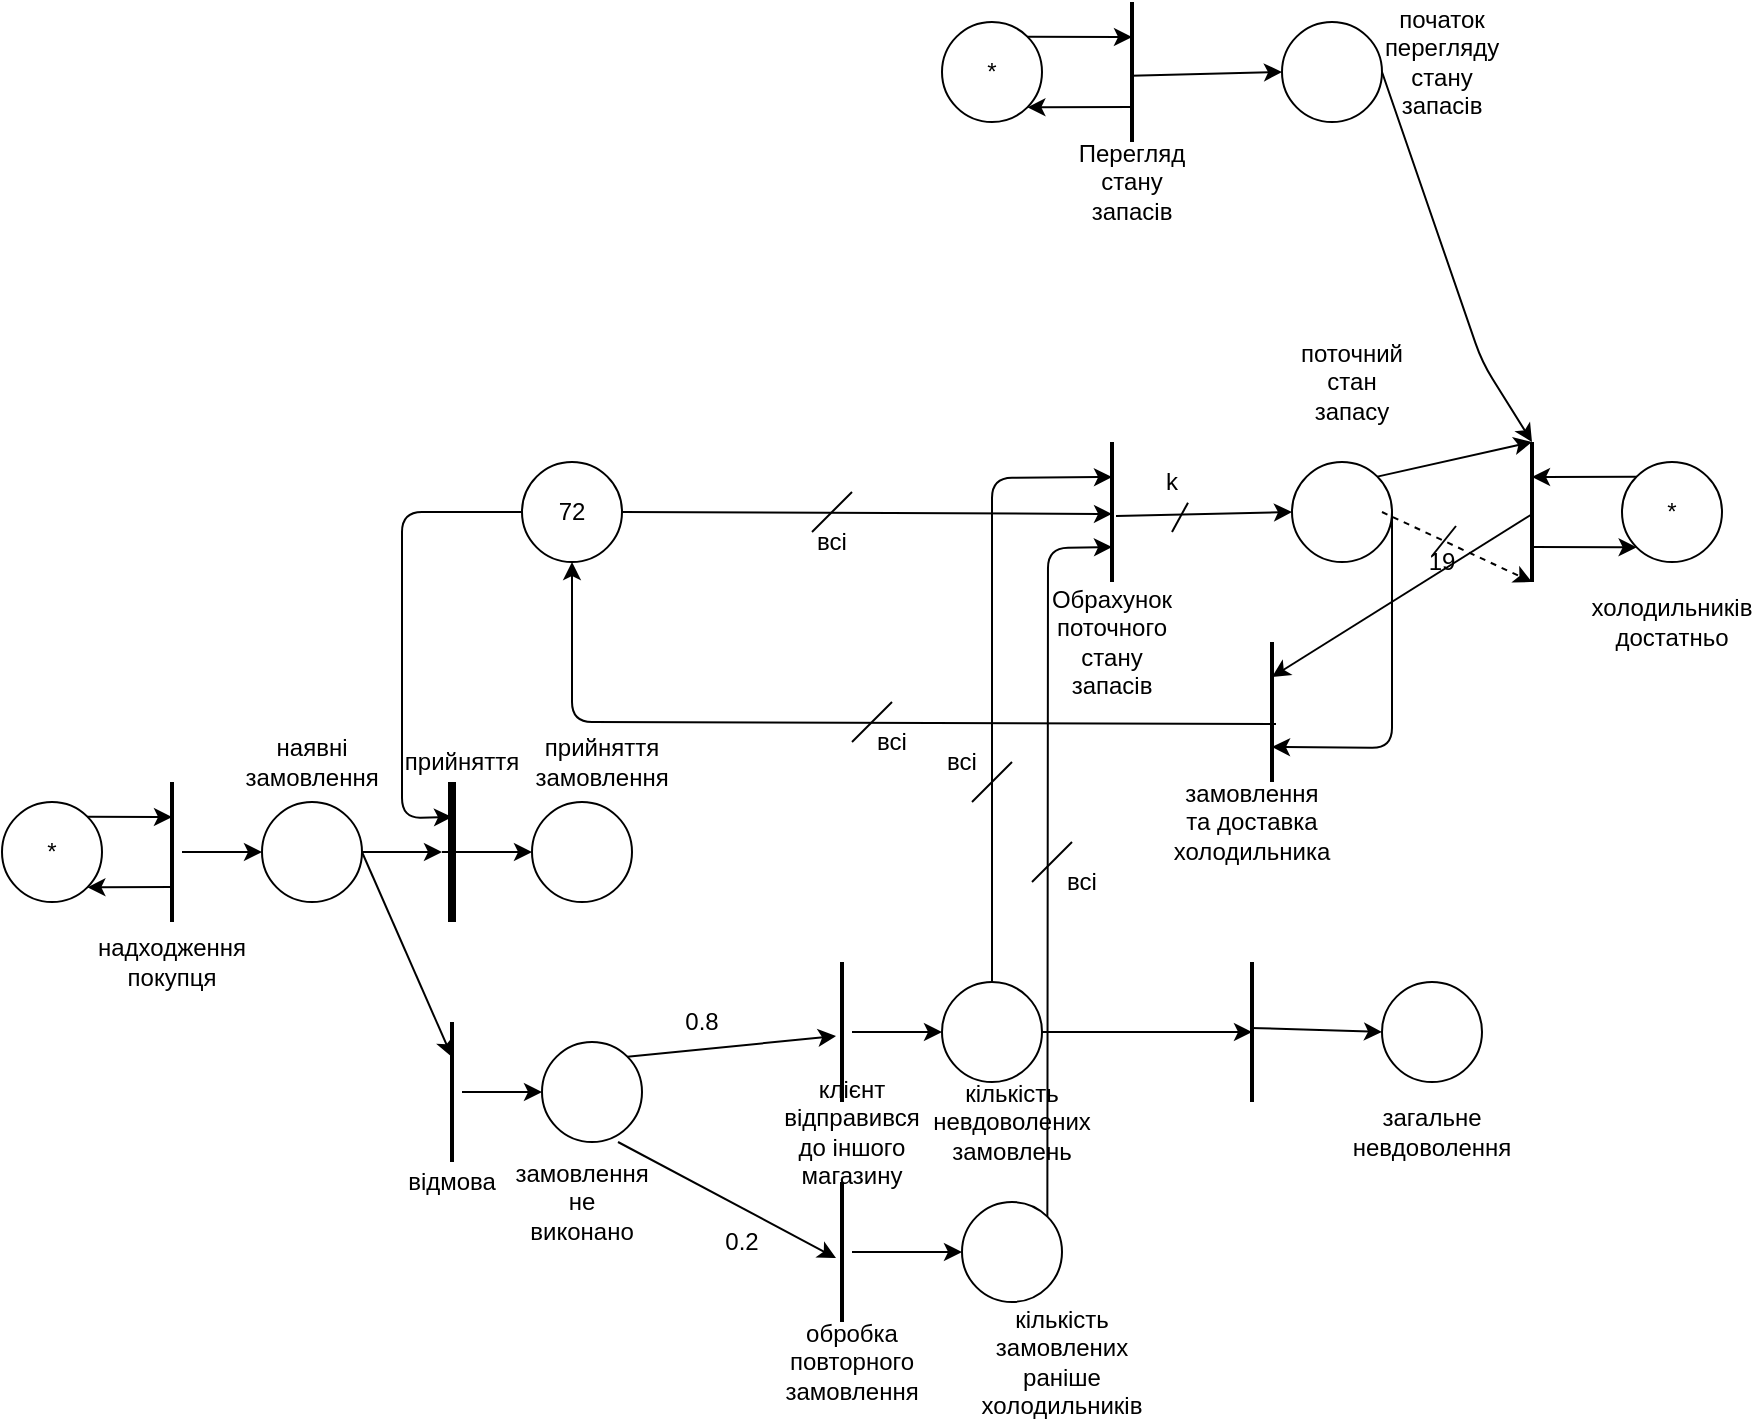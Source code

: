 <mxfile version="13.8.3" type="device"><diagram id="ny2dwYW43ycup7e7uSlZ" name="Page-1"><mxGraphModel dx="1422" dy="1874" grid="1" gridSize="10" guides="1" tooltips="1" connect="1" arrows="1" fold="1" page="1" pageScale="1" pageWidth="850" pageHeight="1100" math="0" shadow="0"><root><mxCell id="0"/><mxCell id="1" parent="0"/><mxCell id="xx9q5WLrIC7mwPdNKpcT-2" value="*" style="ellipse;whiteSpace=wrap;html=1;aspect=fixed;" parent="1" vertex="1"><mxGeometry x="10" y="-280" width="50" height="50" as="geometry"/></mxCell><mxCell id="xx9q5WLrIC7mwPdNKpcT-3" value="" style="line;strokeWidth=2;direction=south;html=1;" parent="1" vertex="1"><mxGeometry x="90" y="-290" width="10" height="70" as="geometry"/></mxCell><mxCell id="xx9q5WLrIC7mwPdNKpcT-4" value="" style="endArrow=classic;html=1;exitX=1;exitY=0;exitDx=0;exitDy=0;entryX=0.25;entryY=0.5;entryDx=0;entryDy=0;entryPerimeter=0;" parent="1" source="xx9q5WLrIC7mwPdNKpcT-2" target="xx9q5WLrIC7mwPdNKpcT-3" edge="1"><mxGeometry width="50" height="50" relative="1" as="geometry"><mxPoint x="400" y="50" as="sourcePoint"/><mxPoint x="450" as="targetPoint"/></mxGeometry></mxCell><mxCell id="xx9q5WLrIC7mwPdNKpcT-5" value="" style="endArrow=classic;html=1;exitX=0.75;exitY=0.5;exitDx=0;exitDy=0;exitPerimeter=0;entryX=1;entryY=1;entryDx=0;entryDy=0;" parent="1" source="xx9q5WLrIC7mwPdNKpcT-3" target="xx9q5WLrIC7mwPdNKpcT-2" edge="1"><mxGeometry width="50" height="50" relative="1" as="geometry"><mxPoint x="400" y="50" as="sourcePoint"/><mxPoint x="450" as="targetPoint"/></mxGeometry></mxCell><mxCell id="xx9q5WLrIC7mwPdNKpcT-6" value="" style="ellipse;whiteSpace=wrap;html=1;aspect=fixed;" parent="1" vertex="1"><mxGeometry x="140" y="-280" width="50" height="50" as="geometry"/></mxCell><mxCell id="xx9q5WLrIC7mwPdNKpcT-7" value="" style="ellipse;whiteSpace=wrap;html=1;aspect=fixed;" parent="1" vertex="1"><mxGeometry x="275" y="-280" width="50" height="50" as="geometry"/></mxCell><mxCell id="xx9q5WLrIC7mwPdNKpcT-8" value="" style="line;strokeWidth=4;direction=south;html=1;" parent="1" vertex="1"><mxGeometry x="230" y="-290" width="10" height="70" as="geometry"/></mxCell><mxCell id="xx9q5WLrIC7mwPdNKpcT-36" value="" style="edgeStyle=orthogonalEdgeStyle;rounded=0;orthogonalLoop=1;jettySize=auto;html=1;" parent="1" source="xx9q5WLrIC7mwPdNKpcT-10" target="xx9q5WLrIC7mwPdNKpcT-11" edge="1"><mxGeometry relative="1" as="geometry"/></mxCell><mxCell id="xx9q5WLrIC7mwPdNKpcT-10" value="" style="line;strokeWidth=2;direction=south;html=1;" parent="1" vertex="1"><mxGeometry x="230" y="-170" width="10" height="70" as="geometry"/></mxCell><mxCell id="xx9q5WLrIC7mwPdNKpcT-11" value="" style="ellipse;whiteSpace=wrap;html=1;aspect=fixed;" parent="1" vertex="1"><mxGeometry x="280" y="-160" width="50" height="50" as="geometry"/></mxCell><mxCell id="xx9q5WLrIC7mwPdNKpcT-42" value="" style="edgeStyle=orthogonalEdgeStyle;rounded=0;orthogonalLoop=1;jettySize=auto;html=1;" parent="1" source="xx9q5WLrIC7mwPdNKpcT-13" target="xx9q5WLrIC7mwPdNKpcT-15" edge="1"><mxGeometry relative="1" as="geometry"/></mxCell><mxCell id="xx9q5WLrIC7mwPdNKpcT-13" value="" style="line;strokeWidth=2;direction=south;html=1;" parent="1" vertex="1"><mxGeometry x="425" y="-200" width="10" height="70" as="geometry"/></mxCell><mxCell id="xx9q5WLrIC7mwPdNKpcT-43" value="" style="edgeStyle=orthogonalEdgeStyle;rounded=0;orthogonalLoop=1;jettySize=auto;html=1;" parent="1" source="xx9q5WLrIC7mwPdNKpcT-14" target="xx9q5WLrIC7mwPdNKpcT-16" edge="1"><mxGeometry relative="1" as="geometry"/></mxCell><mxCell id="xx9q5WLrIC7mwPdNKpcT-14" value="" style="line;strokeWidth=2;direction=south;html=1;" parent="1" vertex="1"><mxGeometry x="425" y="-90" width="10" height="70" as="geometry"/></mxCell><mxCell id="xx9q5WLrIC7mwPdNKpcT-15" value="" style="ellipse;whiteSpace=wrap;html=1;aspect=fixed;" parent="1" vertex="1"><mxGeometry x="480" y="-190" width="50" height="50" as="geometry"/></mxCell><mxCell id="xx9q5WLrIC7mwPdNKpcT-16" value="" style="ellipse;whiteSpace=wrap;html=1;aspect=fixed;" parent="1" vertex="1"><mxGeometry x="490" y="-80" width="50" height="50" as="geometry"/></mxCell><mxCell id="xx9q5WLrIC7mwPdNKpcT-25" value="72" style="ellipse;whiteSpace=wrap;html=1;aspect=fixed;" parent="1" vertex="1"><mxGeometry x="270" y="-450" width="50" height="50" as="geometry"/></mxCell><mxCell id="xx9q5WLrIC7mwPdNKpcT-30" value="" style="endArrow=classic;html=1;entryX=0;entryY=0.5;entryDx=0;entryDy=0;" parent="1" source="xx9q5WLrIC7mwPdNKpcT-3" target="xx9q5WLrIC7mwPdNKpcT-6" edge="1"><mxGeometry width="50" height="50" relative="1" as="geometry"><mxPoint x="300" y="-190" as="sourcePoint"/><mxPoint x="350" y="-240" as="targetPoint"/></mxGeometry></mxCell><mxCell id="xx9q5WLrIC7mwPdNKpcT-31" value="" style="endArrow=classic;html=1;exitX=1;exitY=0.5;exitDx=0;exitDy=0;" parent="1" source="xx9q5WLrIC7mwPdNKpcT-6" target="xx9q5WLrIC7mwPdNKpcT-8" edge="1"><mxGeometry width="50" height="50" relative="1" as="geometry"><mxPoint x="300" y="-190" as="sourcePoint"/><mxPoint x="350" y="-240" as="targetPoint"/></mxGeometry></mxCell><mxCell id="xx9q5WLrIC7mwPdNKpcT-32" value="" style="endArrow=classic;html=1;entryX=0;entryY=0.5;entryDx=0;entryDy=0;" parent="1" target="xx9q5WLrIC7mwPdNKpcT-7" edge="1"><mxGeometry width="50" height="50" relative="1" as="geometry"><mxPoint x="230" y="-255" as="sourcePoint"/><mxPoint x="350" y="-240" as="targetPoint"/></mxGeometry></mxCell><mxCell id="xx9q5WLrIC7mwPdNKpcT-34" value="" style="endArrow=classic;html=1;exitX=1;exitY=0.5;exitDx=0;exitDy=0;entryX=0.25;entryY=0.5;entryDx=0;entryDy=0;entryPerimeter=0;" parent="1" source="xx9q5WLrIC7mwPdNKpcT-6" target="xx9q5WLrIC7mwPdNKpcT-10" edge="1"><mxGeometry width="50" height="50" relative="1" as="geometry"><mxPoint x="300" y="-190" as="sourcePoint"/><mxPoint x="350" y="-240" as="targetPoint"/></mxGeometry></mxCell><mxCell id="xx9q5WLrIC7mwPdNKpcT-40" value="" style="endArrow=classic;html=1;entryX=0.543;entryY=0.8;entryDx=0;entryDy=0;entryPerimeter=0;" parent="1" target="xx9q5WLrIC7mwPdNKpcT-14" edge="1"><mxGeometry width="50" height="50" relative="1" as="geometry"><mxPoint x="318" y="-110" as="sourcePoint"/><mxPoint x="350" y="-240" as="targetPoint"/></mxGeometry></mxCell><mxCell id="xx9q5WLrIC7mwPdNKpcT-41" value="" style="endArrow=classic;html=1;exitX=1;exitY=0;exitDx=0;exitDy=0;entryX=0.529;entryY=0.8;entryDx=0;entryDy=0;entryPerimeter=0;" parent="1" source="xx9q5WLrIC7mwPdNKpcT-11" target="xx9q5WLrIC7mwPdNKpcT-13" edge="1"><mxGeometry width="50" height="50" relative="1" as="geometry"><mxPoint x="300" y="-190" as="sourcePoint"/><mxPoint x="350" y="-240" as="targetPoint"/></mxGeometry></mxCell><mxCell id="xx9q5WLrIC7mwPdNKpcT-61" value="" style="endArrow=classic;html=1;exitX=0;exitY=0.5;exitDx=0;exitDy=0;entryX=0.25;entryY=0.5;entryDx=0;entryDy=0;entryPerimeter=0;" parent="1" source="xx9q5WLrIC7mwPdNKpcT-25" target="xx9q5WLrIC7mwPdNKpcT-8" edge="1"><mxGeometry width="50" height="50" relative="1" as="geometry"><mxPoint x="340" y="-340" as="sourcePoint"/><mxPoint x="210" y="-280" as="targetPoint"/><Array as="points"><mxPoint x="210" y="-425"/><mxPoint x="210" y="-272"/></Array></mxGeometry></mxCell><mxCell id="xx9q5WLrIC7mwPdNKpcT-74" value="надходження покупця" style="text;html=1;strokeColor=none;fillColor=none;align=center;verticalAlign=middle;whiteSpace=wrap;rounded=0;" parent="1" vertex="1"><mxGeometry x="75" y="-210" width="40" height="20" as="geometry"/></mxCell><mxCell id="xx9q5WLrIC7mwPdNKpcT-75" value="наявні замовлення" style="text;html=1;strokeColor=none;fillColor=none;align=center;verticalAlign=middle;whiteSpace=wrap;rounded=0;" parent="1" vertex="1"><mxGeometry x="145" y="-310" width="40" height="20" as="geometry"/></mxCell><mxCell id="xx9q5WLrIC7mwPdNKpcT-76" value="прийняття" style="text;html=1;strokeColor=none;fillColor=none;align=center;verticalAlign=middle;whiteSpace=wrap;rounded=0;" parent="1" vertex="1"><mxGeometry x="220" y="-310" width="40" height="20" as="geometry"/></mxCell><mxCell id="xx9q5WLrIC7mwPdNKpcT-77" value="відмова" style="text;html=1;strokeColor=none;fillColor=none;align=center;verticalAlign=middle;whiteSpace=wrap;rounded=0;" parent="1" vertex="1"><mxGeometry x="215" y="-100" width="40" height="20" as="geometry"/></mxCell><mxCell id="xx9q5WLrIC7mwPdNKpcT-78" value="прийняття замовлення" style="text;html=1;strokeColor=none;fillColor=none;align=center;verticalAlign=middle;whiteSpace=wrap;rounded=0;" parent="1" vertex="1"><mxGeometry x="290" y="-310" width="40" height="20" as="geometry"/></mxCell><mxCell id="xx9q5WLrIC7mwPdNKpcT-79" value="" style="ellipse;whiteSpace=wrap;html=1;aspect=fixed;" parent="1" vertex="1"><mxGeometry x="700" y="-190" width="50" height="50" as="geometry"/></mxCell><mxCell id="xx9q5WLrIC7mwPdNKpcT-81" value="замовлення не виконано" style="text;html=1;strokeColor=none;fillColor=none;align=center;verticalAlign=middle;whiteSpace=wrap;rounded=0;" parent="1" vertex="1"><mxGeometry x="280" y="-90" width="40" height="20" as="geometry"/></mxCell><mxCell id="xx9q5WLrIC7mwPdNKpcT-82" value="0.8" style="text;html=1;strokeColor=none;fillColor=none;align=center;verticalAlign=middle;whiteSpace=wrap;rounded=0;" parent="1" vertex="1"><mxGeometry x="340" y="-180" width="40" height="20" as="geometry"/></mxCell><mxCell id="xx9q5WLrIC7mwPdNKpcT-83" value="0.2" style="text;html=1;strokeColor=none;fillColor=none;align=center;verticalAlign=middle;whiteSpace=wrap;rounded=0;" parent="1" vertex="1"><mxGeometry x="360" y="-70" width="40" height="20" as="geometry"/></mxCell><mxCell id="xx9q5WLrIC7mwPdNKpcT-84" value="клієнт відправився до іншого магазину" style="text;html=1;strokeColor=none;fillColor=none;align=center;verticalAlign=middle;whiteSpace=wrap;rounded=0;" parent="1" vertex="1"><mxGeometry x="415" y="-125" width="40" height="20" as="geometry"/></mxCell><mxCell id="xx9q5WLrIC7mwPdNKpcT-86" value="обробка повторного замовлення" style="text;html=1;strokeColor=none;fillColor=none;align=center;verticalAlign=middle;whiteSpace=wrap;rounded=0;" parent="1" vertex="1"><mxGeometry x="415" y="-10" width="40" height="20" as="geometry"/></mxCell><mxCell id="xx9q5WLrIC7mwPdNKpcT-87" value="кількість замовлених раніше холодильників" style="text;html=1;strokeColor=none;fillColor=none;align=center;verticalAlign=middle;whiteSpace=wrap;rounded=0;" parent="1" vertex="1"><mxGeometry x="520" y="-10" width="40" height="20" as="geometry"/></mxCell><mxCell id="xx9q5WLrIC7mwPdNKpcT-88" value="кількість невдоволених замовлень" style="text;html=1;strokeColor=none;fillColor=none;align=center;verticalAlign=middle;whiteSpace=wrap;rounded=0;" parent="1" vertex="1"><mxGeometry x="495" y="-130" width="40" height="20" as="geometry"/></mxCell><mxCell id="xx9q5WLrIC7mwPdNKpcT-115" value="загальне невдоволення" style="text;html=1;strokeColor=none;fillColor=none;align=center;verticalAlign=middle;whiteSpace=wrap;rounded=0;" parent="1" vertex="1"><mxGeometry x="705" y="-125" width="40" height="20" as="geometry"/></mxCell><mxCell id="B1LyGCOc0sa5vWPJ4AyA-2" value="" style="line;strokeWidth=2;direction=south;html=1;" vertex="1" parent="1"><mxGeometry x="630" y="-200" width="10" height="70" as="geometry"/></mxCell><mxCell id="B1LyGCOc0sa5vWPJ4AyA-3" value="" style="endArrow=classic;html=1;exitX=1;exitY=0.5;exitDx=0;exitDy=0;entryX=0.5;entryY=0.5;entryDx=0;entryDy=0;entryPerimeter=0;" edge="1" parent="1" source="xx9q5WLrIC7mwPdNKpcT-15" target="B1LyGCOc0sa5vWPJ4AyA-2"><mxGeometry width="50" height="50" relative="1" as="geometry"><mxPoint x="460" y="-150" as="sourcePoint"/><mxPoint x="510" y="-200" as="targetPoint"/></mxGeometry></mxCell><mxCell id="B1LyGCOc0sa5vWPJ4AyA-4" value="" style="endArrow=classic;html=1;exitX=0.471;exitY=0.6;exitDx=0;exitDy=0;exitPerimeter=0;entryX=0;entryY=0.5;entryDx=0;entryDy=0;" edge="1" parent="1" source="B1LyGCOc0sa5vWPJ4AyA-2" target="xx9q5WLrIC7mwPdNKpcT-79"><mxGeometry width="50" height="50" relative="1" as="geometry"><mxPoint x="460" y="-150" as="sourcePoint"/><mxPoint x="510" y="-200" as="targetPoint"/></mxGeometry></mxCell><mxCell id="B1LyGCOc0sa5vWPJ4AyA-5" value="" style="line;strokeWidth=2;direction=south;html=1;" vertex="1" parent="1"><mxGeometry x="560" y="-460" width="10" height="70" as="geometry"/></mxCell><mxCell id="B1LyGCOc0sa5vWPJ4AyA-6" value="Обрахунок поточного стану запасів" style="text;html=1;strokeColor=none;fillColor=none;align=center;verticalAlign=middle;whiteSpace=wrap;rounded=0;" vertex="1" parent="1"><mxGeometry x="545" y="-370" width="40" height="20" as="geometry"/></mxCell><mxCell id="B1LyGCOc0sa5vWPJ4AyA-7" value="" style="ellipse;whiteSpace=wrap;html=1;aspect=fixed;" vertex="1" parent="1"><mxGeometry x="655" y="-450" width="50" height="50" as="geometry"/></mxCell><mxCell id="B1LyGCOc0sa5vWPJ4AyA-8" value="поточний стан запасу" style="text;html=1;strokeColor=none;fillColor=none;align=center;verticalAlign=middle;whiteSpace=wrap;rounded=0;" vertex="1" parent="1"><mxGeometry x="665" y="-500" width="40" height="20" as="geometry"/></mxCell><mxCell id="B1LyGCOc0sa5vWPJ4AyA-9" value="" style="line;strokeWidth=2;direction=south;html=1;" vertex="1" parent="1"><mxGeometry x="640" y="-360" width="10" height="70" as="geometry"/></mxCell><mxCell id="B1LyGCOc0sa5vWPJ4AyA-10" value="замовлення та доставка холодильника" style="text;html=1;strokeColor=none;fillColor=none;align=center;verticalAlign=middle;whiteSpace=wrap;rounded=0;" vertex="1" parent="1"><mxGeometry x="615" y="-280" width="40" height="20" as="geometry"/></mxCell><mxCell id="B1LyGCOc0sa5vWPJ4AyA-13" value="" style="endArrow=classic;html=1;exitX=1;exitY=0.5;exitDx=0;exitDy=0;entryX=0.75;entryY=0.5;entryDx=0;entryDy=0;entryPerimeter=0;" edge="1" parent="1" source="B1LyGCOc0sa5vWPJ4AyA-7" target="B1LyGCOc0sa5vWPJ4AyA-9"><mxGeometry width="50" height="50" relative="1" as="geometry"><mxPoint x="550" y="-250" as="sourcePoint"/><mxPoint x="600" y="-300" as="targetPoint"/><Array as="points"><mxPoint x="705" y="-307"/></Array></mxGeometry></mxCell><mxCell id="B1LyGCOc0sa5vWPJ4AyA-14" value="" style="endArrow=classic;html=1;exitX=0.529;exitY=0.3;exitDx=0;exitDy=0;exitPerimeter=0;entryX=0;entryY=0.5;entryDx=0;entryDy=0;" edge="1" parent="1" source="B1LyGCOc0sa5vWPJ4AyA-5" target="B1LyGCOc0sa5vWPJ4AyA-7"><mxGeometry width="50" height="50" relative="1" as="geometry"><mxPoint x="550" y="-250" as="sourcePoint"/><mxPoint x="600" y="-300" as="targetPoint"/></mxGeometry></mxCell><mxCell id="B1LyGCOc0sa5vWPJ4AyA-15" value="" style="endArrow=classic;html=1;exitX=0.5;exitY=0;exitDx=0;exitDy=0;entryX=0.25;entryY=0.5;entryDx=0;entryDy=0;entryPerimeter=0;" edge="1" parent="1" source="xx9q5WLrIC7mwPdNKpcT-15" target="B1LyGCOc0sa5vWPJ4AyA-5"><mxGeometry width="50" height="50" relative="1" as="geometry"><mxPoint x="410" y="-230" as="sourcePoint"/><mxPoint x="460" y="-280" as="targetPoint"/><Array as="points"><mxPoint x="505" y="-442"/></Array></mxGeometry></mxCell><mxCell id="B1LyGCOc0sa5vWPJ4AyA-16" value="" style="endArrow=classic;html=1;exitX=1;exitY=0;exitDx=0;exitDy=0;entryX=0.75;entryY=0.5;entryDx=0;entryDy=0;entryPerimeter=0;" edge="1" parent="1" source="xx9q5WLrIC7mwPdNKpcT-16" target="B1LyGCOc0sa5vWPJ4AyA-5"><mxGeometry width="50" height="50" relative="1" as="geometry"><mxPoint x="570" y="-220" as="sourcePoint"/><mxPoint x="620" y="-270" as="targetPoint"/><Array as="points"><mxPoint x="533" y="-407"/></Array></mxGeometry></mxCell><mxCell id="B1LyGCOc0sa5vWPJ4AyA-17" value="" style="endArrow=classic;html=1;exitX=0.586;exitY=0.3;exitDx=0;exitDy=0;exitPerimeter=0;entryX=0.5;entryY=1;entryDx=0;entryDy=0;" edge="1" parent="1" source="B1LyGCOc0sa5vWPJ4AyA-9" target="xx9q5WLrIC7mwPdNKpcT-25"><mxGeometry width="50" height="50" relative="1" as="geometry"><mxPoint x="510" y="-200" as="sourcePoint"/><mxPoint x="560" y="-250" as="targetPoint"/><Array as="points"><mxPoint x="295" y="-320"/></Array></mxGeometry></mxCell><mxCell id="B1LyGCOc0sa5vWPJ4AyA-18" value="" style="endArrow=classic;html=1;exitX=1;exitY=0.5;exitDx=0;exitDy=0;entryX=0.514;entryY=0.5;entryDx=0;entryDy=0;entryPerimeter=0;" edge="1" parent="1" source="xx9q5WLrIC7mwPdNKpcT-25" target="B1LyGCOc0sa5vWPJ4AyA-5"><mxGeometry width="50" height="50" relative="1" as="geometry"><mxPoint x="540" y="-260" as="sourcePoint"/><mxPoint x="590" y="-310" as="targetPoint"/></mxGeometry></mxCell><mxCell id="B1LyGCOc0sa5vWPJ4AyA-19" value="" style="endArrow=none;html=1;" edge="1" parent="1"><mxGeometry width="50" height="50" relative="1" as="geometry"><mxPoint x="415" y="-415" as="sourcePoint"/><mxPoint x="435" y="-435" as="targetPoint"/></mxGeometry></mxCell><mxCell id="B1LyGCOc0sa5vWPJ4AyA-20" value="" style="endArrow=none;html=1;" edge="1" parent="1"><mxGeometry width="50" height="50" relative="1" as="geometry"><mxPoint x="495" y="-280" as="sourcePoint"/><mxPoint x="515" y="-300" as="targetPoint"/></mxGeometry></mxCell><mxCell id="B1LyGCOc0sa5vWPJ4AyA-21" value="" style="endArrow=none;html=1;" edge="1" parent="1"><mxGeometry width="50" height="50" relative="1" as="geometry"><mxPoint x="525" y="-240" as="sourcePoint"/><mxPoint x="545" y="-260" as="targetPoint"/></mxGeometry></mxCell><mxCell id="B1LyGCOc0sa5vWPJ4AyA-22" value="всі" style="text;html=1;strokeColor=none;fillColor=none;align=center;verticalAlign=middle;whiteSpace=wrap;rounded=0;" vertex="1" parent="1"><mxGeometry x="405" y="-420" width="40" height="20" as="geometry"/></mxCell><mxCell id="B1LyGCOc0sa5vWPJ4AyA-24" value="всі" style="text;html=1;strokeColor=none;fillColor=none;align=center;verticalAlign=middle;whiteSpace=wrap;rounded=0;" vertex="1" parent="1"><mxGeometry x="470" y="-310" width="40" height="20" as="geometry"/></mxCell><mxCell id="B1LyGCOc0sa5vWPJ4AyA-25" value="всі" style="text;html=1;strokeColor=none;fillColor=none;align=center;verticalAlign=middle;whiteSpace=wrap;rounded=0;" vertex="1" parent="1"><mxGeometry x="530" y="-250" width="40" height="20" as="geometry"/></mxCell><mxCell id="B1LyGCOc0sa5vWPJ4AyA-26" value="" style="line;strokeWidth=2;direction=south;html=1;" vertex="1" parent="1"><mxGeometry x="770" y="-460" width="10" height="70" as="geometry"/></mxCell><mxCell id="B1LyGCOc0sa5vWPJ4AyA-27" value="*" style="ellipse;whiteSpace=wrap;html=1;aspect=fixed;" vertex="1" parent="1"><mxGeometry x="820" y="-450" width="50" height="50" as="geometry"/></mxCell><mxCell id="B1LyGCOc0sa5vWPJ4AyA-28" value="" style="endArrow=classic;html=1;exitX=0;exitY=0;exitDx=0;exitDy=0;entryX=0.25;entryY=0.5;entryDx=0;entryDy=0;entryPerimeter=0;" edge="1" parent="1" source="B1LyGCOc0sa5vWPJ4AyA-27" target="B1LyGCOc0sa5vWPJ4AyA-26"><mxGeometry width="50" height="50" relative="1" as="geometry"><mxPoint x="750" y="-310" as="sourcePoint"/><mxPoint x="800" y="-360" as="targetPoint"/></mxGeometry></mxCell><mxCell id="B1LyGCOc0sa5vWPJ4AyA-29" value="" style="endArrow=classic;html=1;entryX=0;entryY=1;entryDx=0;entryDy=0;exitX=0.75;exitY=0.5;exitDx=0;exitDy=0;exitPerimeter=0;" edge="1" parent="1" source="B1LyGCOc0sa5vWPJ4AyA-26" target="B1LyGCOc0sa5vWPJ4AyA-27"><mxGeometry width="50" height="50" relative="1" as="geometry"><mxPoint x="750" y="-310" as="sourcePoint"/><mxPoint x="800" y="-360" as="targetPoint"/></mxGeometry></mxCell><mxCell id="B1LyGCOc0sa5vWPJ4AyA-31" value="холодильників достатньо" style="text;html=1;strokeColor=none;fillColor=none;align=center;verticalAlign=middle;whiteSpace=wrap;rounded=0;" vertex="1" parent="1"><mxGeometry x="825" y="-380" width="40" height="20" as="geometry"/></mxCell><mxCell id="B1LyGCOc0sa5vWPJ4AyA-33" value="" style="endArrow=none;html=1;" edge="1" parent="1"><mxGeometry width="50" height="50" relative="1" as="geometry"><mxPoint x="725" y="-403" as="sourcePoint"/><mxPoint x="737" y="-418" as="targetPoint"/><Array as="points"><mxPoint x="725" y="-403"/></Array></mxGeometry></mxCell><mxCell id="B1LyGCOc0sa5vWPJ4AyA-34" value="19" style="text;html=1;strokeColor=none;fillColor=none;align=center;verticalAlign=middle;whiteSpace=wrap;rounded=0;" vertex="1" parent="1"><mxGeometry x="710" y="-410" width="40" height="20" as="geometry"/></mxCell><mxCell id="B1LyGCOc0sa5vWPJ4AyA-35" value="" style="ellipse;whiteSpace=wrap;html=1;aspect=fixed;" vertex="1" parent="1"><mxGeometry x="650" y="-670" width="50" height="50" as="geometry"/></mxCell><mxCell id="B1LyGCOc0sa5vWPJ4AyA-36" value="" style="line;strokeWidth=2;direction=south;html=1;" vertex="1" parent="1"><mxGeometry x="570" y="-680" width="10" height="70" as="geometry"/></mxCell><mxCell id="B1LyGCOc0sa5vWPJ4AyA-37" value="*" style="ellipse;whiteSpace=wrap;html=1;aspect=fixed;" vertex="1" parent="1"><mxGeometry x="480" y="-670" width="50" height="50" as="geometry"/></mxCell><mxCell id="B1LyGCOc0sa5vWPJ4AyA-38" value="" style="endArrow=classic;html=1;exitX=1;exitY=0;exitDx=0;exitDy=0;entryX=0.25;entryY=0.5;entryDx=0;entryDy=0;entryPerimeter=0;" edge="1" parent="1" source="B1LyGCOc0sa5vWPJ4AyA-37" target="B1LyGCOc0sa5vWPJ4AyA-36"><mxGeometry width="50" height="50" relative="1" as="geometry"><mxPoint x="560" y="-530" as="sourcePoint"/><mxPoint x="610" y="-580" as="targetPoint"/></mxGeometry></mxCell><mxCell id="B1LyGCOc0sa5vWPJ4AyA-39" value="" style="endArrow=classic;html=1;entryX=1;entryY=1;entryDx=0;entryDy=0;exitX=0.75;exitY=0.5;exitDx=0;exitDy=0;exitPerimeter=0;" edge="1" parent="1" source="B1LyGCOc0sa5vWPJ4AyA-36" target="B1LyGCOc0sa5vWPJ4AyA-37"><mxGeometry width="50" height="50" relative="1" as="geometry"><mxPoint x="560" y="-530" as="sourcePoint"/><mxPoint x="610" y="-580" as="targetPoint"/></mxGeometry></mxCell><mxCell id="B1LyGCOc0sa5vWPJ4AyA-40" value="" style="endArrow=classic;html=1;exitX=0.526;exitY=0.55;exitDx=0;exitDy=0;exitPerimeter=0;entryX=0;entryY=0.5;entryDx=0;entryDy=0;" edge="1" parent="1" source="B1LyGCOc0sa5vWPJ4AyA-36" target="B1LyGCOc0sa5vWPJ4AyA-35"><mxGeometry width="50" height="50" relative="1" as="geometry"><mxPoint x="560" y="-530" as="sourcePoint"/><mxPoint x="610" y="-580" as="targetPoint"/></mxGeometry></mxCell><mxCell id="B1LyGCOc0sa5vWPJ4AyA-41" value="" style="endArrow=classic;html=1;exitX=1;exitY=0.5;exitDx=0;exitDy=0;entryX=0;entryY=0.5;entryDx=0;entryDy=0;entryPerimeter=0;" edge="1" parent="1" source="B1LyGCOc0sa5vWPJ4AyA-35" target="B1LyGCOc0sa5vWPJ4AyA-26"><mxGeometry width="50" height="50" relative="1" as="geometry"><mxPoint x="640" y="-510" as="sourcePoint"/><mxPoint x="775" y="-425" as="targetPoint"/><Array as="points"><mxPoint x="750" y="-500"/></Array></mxGeometry></mxCell><mxCell id="B1LyGCOc0sa5vWPJ4AyA-42" value="Перегляд стану запасів" style="text;html=1;strokeColor=none;fillColor=none;align=center;verticalAlign=middle;whiteSpace=wrap;rounded=0;" vertex="1" parent="1"><mxGeometry x="555" y="-600" width="40" height="20" as="geometry"/></mxCell><mxCell id="B1LyGCOc0sa5vWPJ4AyA-43" value="початок перегляду стану запасів" style="text;html=1;strokeColor=none;fillColor=none;align=center;verticalAlign=middle;whiteSpace=wrap;rounded=0;" vertex="1" parent="1"><mxGeometry x="710" y="-660" width="40" height="20" as="geometry"/></mxCell><mxCell id="B1LyGCOc0sa5vWPJ4AyA-44" value="" style="endArrow=none;html=1;" edge="1" parent="1" source="B1LyGCOc0sa5vWPJ4AyA-45"><mxGeometry width="50" height="50" relative="1" as="geometry"><mxPoint x="595" y="-415" as="sourcePoint"/><mxPoint x="615" y="-435" as="targetPoint"/></mxGeometry></mxCell><mxCell id="B1LyGCOc0sa5vWPJ4AyA-45" value="k" style="text;html=1;strokeColor=none;fillColor=none;align=center;verticalAlign=middle;whiteSpace=wrap;rounded=0;" vertex="1" parent="1"><mxGeometry x="575" y="-450" width="40" height="20" as="geometry"/></mxCell><mxCell id="B1LyGCOc0sa5vWPJ4AyA-46" value="" style="endArrow=none;html=1;entryX=0.7;entryY=1.017;entryDx=0;entryDy=0;entryPerimeter=0;" edge="1" parent="1" target="B1LyGCOc0sa5vWPJ4AyA-45"><mxGeometry width="50" height="50" relative="1" as="geometry"><mxPoint x="595" y="-415" as="sourcePoint"/><mxPoint x="615" y="-435" as="targetPoint"/></mxGeometry></mxCell><mxCell id="B1LyGCOc0sa5vWPJ4AyA-48" value="" style="endArrow=classic;html=1;dashed=1;entryX=1;entryY=0.5;entryDx=0;entryDy=0;entryPerimeter=0;" edge="1" parent="1" target="B1LyGCOc0sa5vWPJ4AyA-26"><mxGeometry width="50" height="50" relative="1" as="geometry"><mxPoint x="700" y="-425" as="sourcePoint"/><mxPoint x="720" y="-380" as="targetPoint"/></mxGeometry></mxCell><mxCell id="B1LyGCOc0sa5vWPJ4AyA-49" value="" style="endArrow=classic;html=1;entryX=0;entryY=0.5;entryDx=0;entryDy=0;entryPerimeter=0;exitX=1;exitY=0;exitDx=0;exitDy=0;" edge="1" parent="1" source="B1LyGCOc0sa5vWPJ4AyA-7" target="B1LyGCOc0sa5vWPJ4AyA-26"><mxGeometry width="50" height="50" relative="1" as="geometry"><mxPoint x="700" y="-425" as="sourcePoint"/><mxPoint x="720" y="-380" as="targetPoint"/></mxGeometry></mxCell><mxCell id="B1LyGCOc0sa5vWPJ4AyA-53" value="" style="endArrow=classic;html=1;exitX=0.516;exitY=0.505;exitDx=0;exitDy=0;exitPerimeter=0;entryX=0.25;entryY=0.5;entryDx=0;entryDy=0;entryPerimeter=0;" edge="1" parent="1" source="B1LyGCOc0sa5vWPJ4AyA-26" target="B1LyGCOc0sa5vWPJ4AyA-9"><mxGeometry width="50" height="50" relative="1" as="geometry"><mxPoint x="700" y="-340" as="sourcePoint"/><mxPoint x="750" y="-390" as="targetPoint"/></mxGeometry></mxCell><mxCell id="B1LyGCOc0sa5vWPJ4AyA-54" value="" style="endArrow=none;html=1;" edge="1" parent="1"><mxGeometry width="50" height="50" relative="1" as="geometry"><mxPoint x="435" y="-310" as="sourcePoint"/><mxPoint x="455" y="-330" as="targetPoint"/></mxGeometry></mxCell><mxCell id="B1LyGCOc0sa5vWPJ4AyA-55" value="всі" style="text;html=1;strokeColor=none;fillColor=none;align=center;verticalAlign=middle;whiteSpace=wrap;rounded=0;" vertex="1" parent="1"><mxGeometry x="435" y="-320" width="40" height="20" as="geometry"/></mxCell></root></mxGraphModel></diagram></mxfile>
